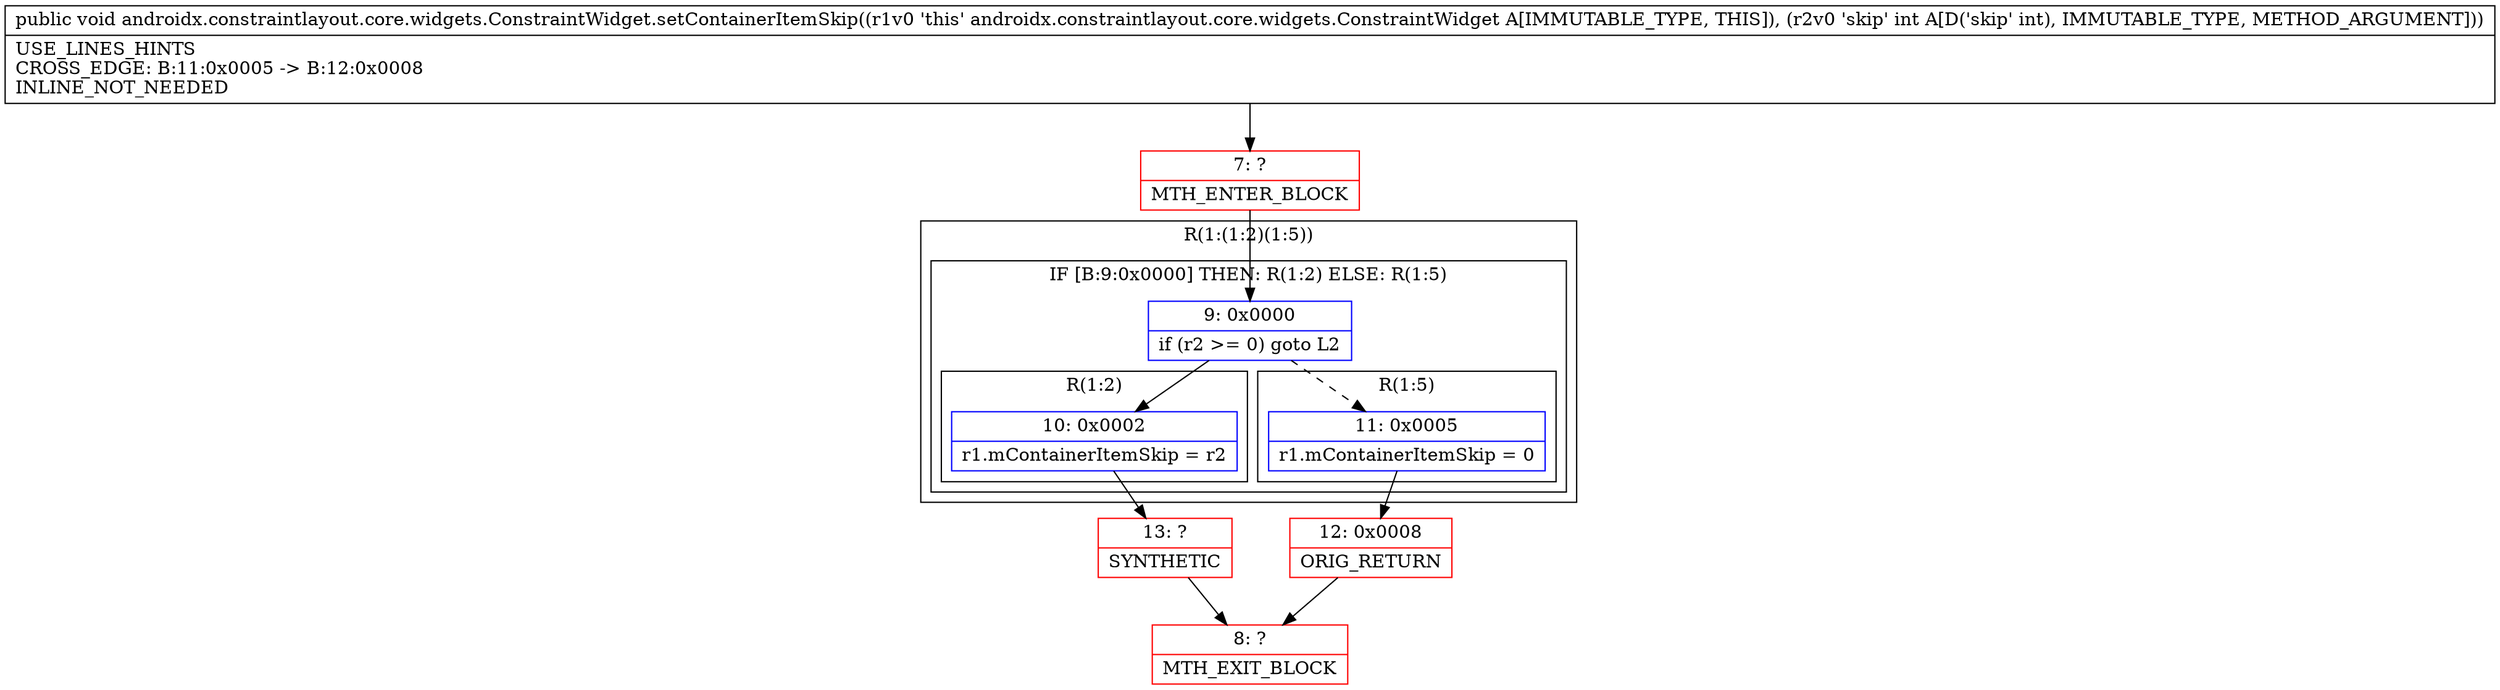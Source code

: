 digraph "CFG forandroidx.constraintlayout.core.widgets.ConstraintWidget.setContainerItemSkip(I)V" {
subgraph cluster_Region_519328510 {
label = "R(1:(1:2)(1:5))";
node [shape=record,color=blue];
subgraph cluster_IfRegion_1748550644 {
label = "IF [B:9:0x0000] THEN: R(1:2) ELSE: R(1:5)";
node [shape=record,color=blue];
Node_9 [shape=record,label="{9\:\ 0x0000|if (r2 \>= 0) goto L2\l}"];
subgraph cluster_Region_372278904 {
label = "R(1:2)";
node [shape=record,color=blue];
Node_10 [shape=record,label="{10\:\ 0x0002|r1.mContainerItemSkip = r2\l}"];
}
subgraph cluster_Region_2058762431 {
label = "R(1:5)";
node [shape=record,color=blue];
Node_11 [shape=record,label="{11\:\ 0x0005|r1.mContainerItemSkip = 0\l}"];
}
}
}
Node_7 [shape=record,color=red,label="{7\:\ ?|MTH_ENTER_BLOCK\l}"];
Node_13 [shape=record,color=red,label="{13\:\ ?|SYNTHETIC\l}"];
Node_8 [shape=record,color=red,label="{8\:\ ?|MTH_EXIT_BLOCK\l}"];
Node_12 [shape=record,color=red,label="{12\:\ 0x0008|ORIG_RETURN\l}"];
MethodNode[shape=record,label="{public void androidx.constraintlayout.core.widgets.ConstraintWidget.setContainerItemSkip((r1v0 'this' androidx.constraintlayout.core.widgets.ConstraintWidget A[IMMUTABLE_TYPE, THIS]), (r2v0 'skip' int A[D('skip' int), IMMUTABLE_TYPE, METHOD_ARGUMENT]))  | USE_LINES_HINTS\lCROSS_EDGE: B:11:0x0005 \-\> B:12:0x0008\lINLINE_NOT_NEEDED\l}"];
MethodNode -> Node_7;Node_9 -> Node_10;
Node_9 -> Node_11[style=dashed];
Node_10 -> Node_13;
Node_11 -> Node_12;
Node_7 -> Node_9;
Node_13 -> Node_8;
Node_12 -> Node_8;
}

